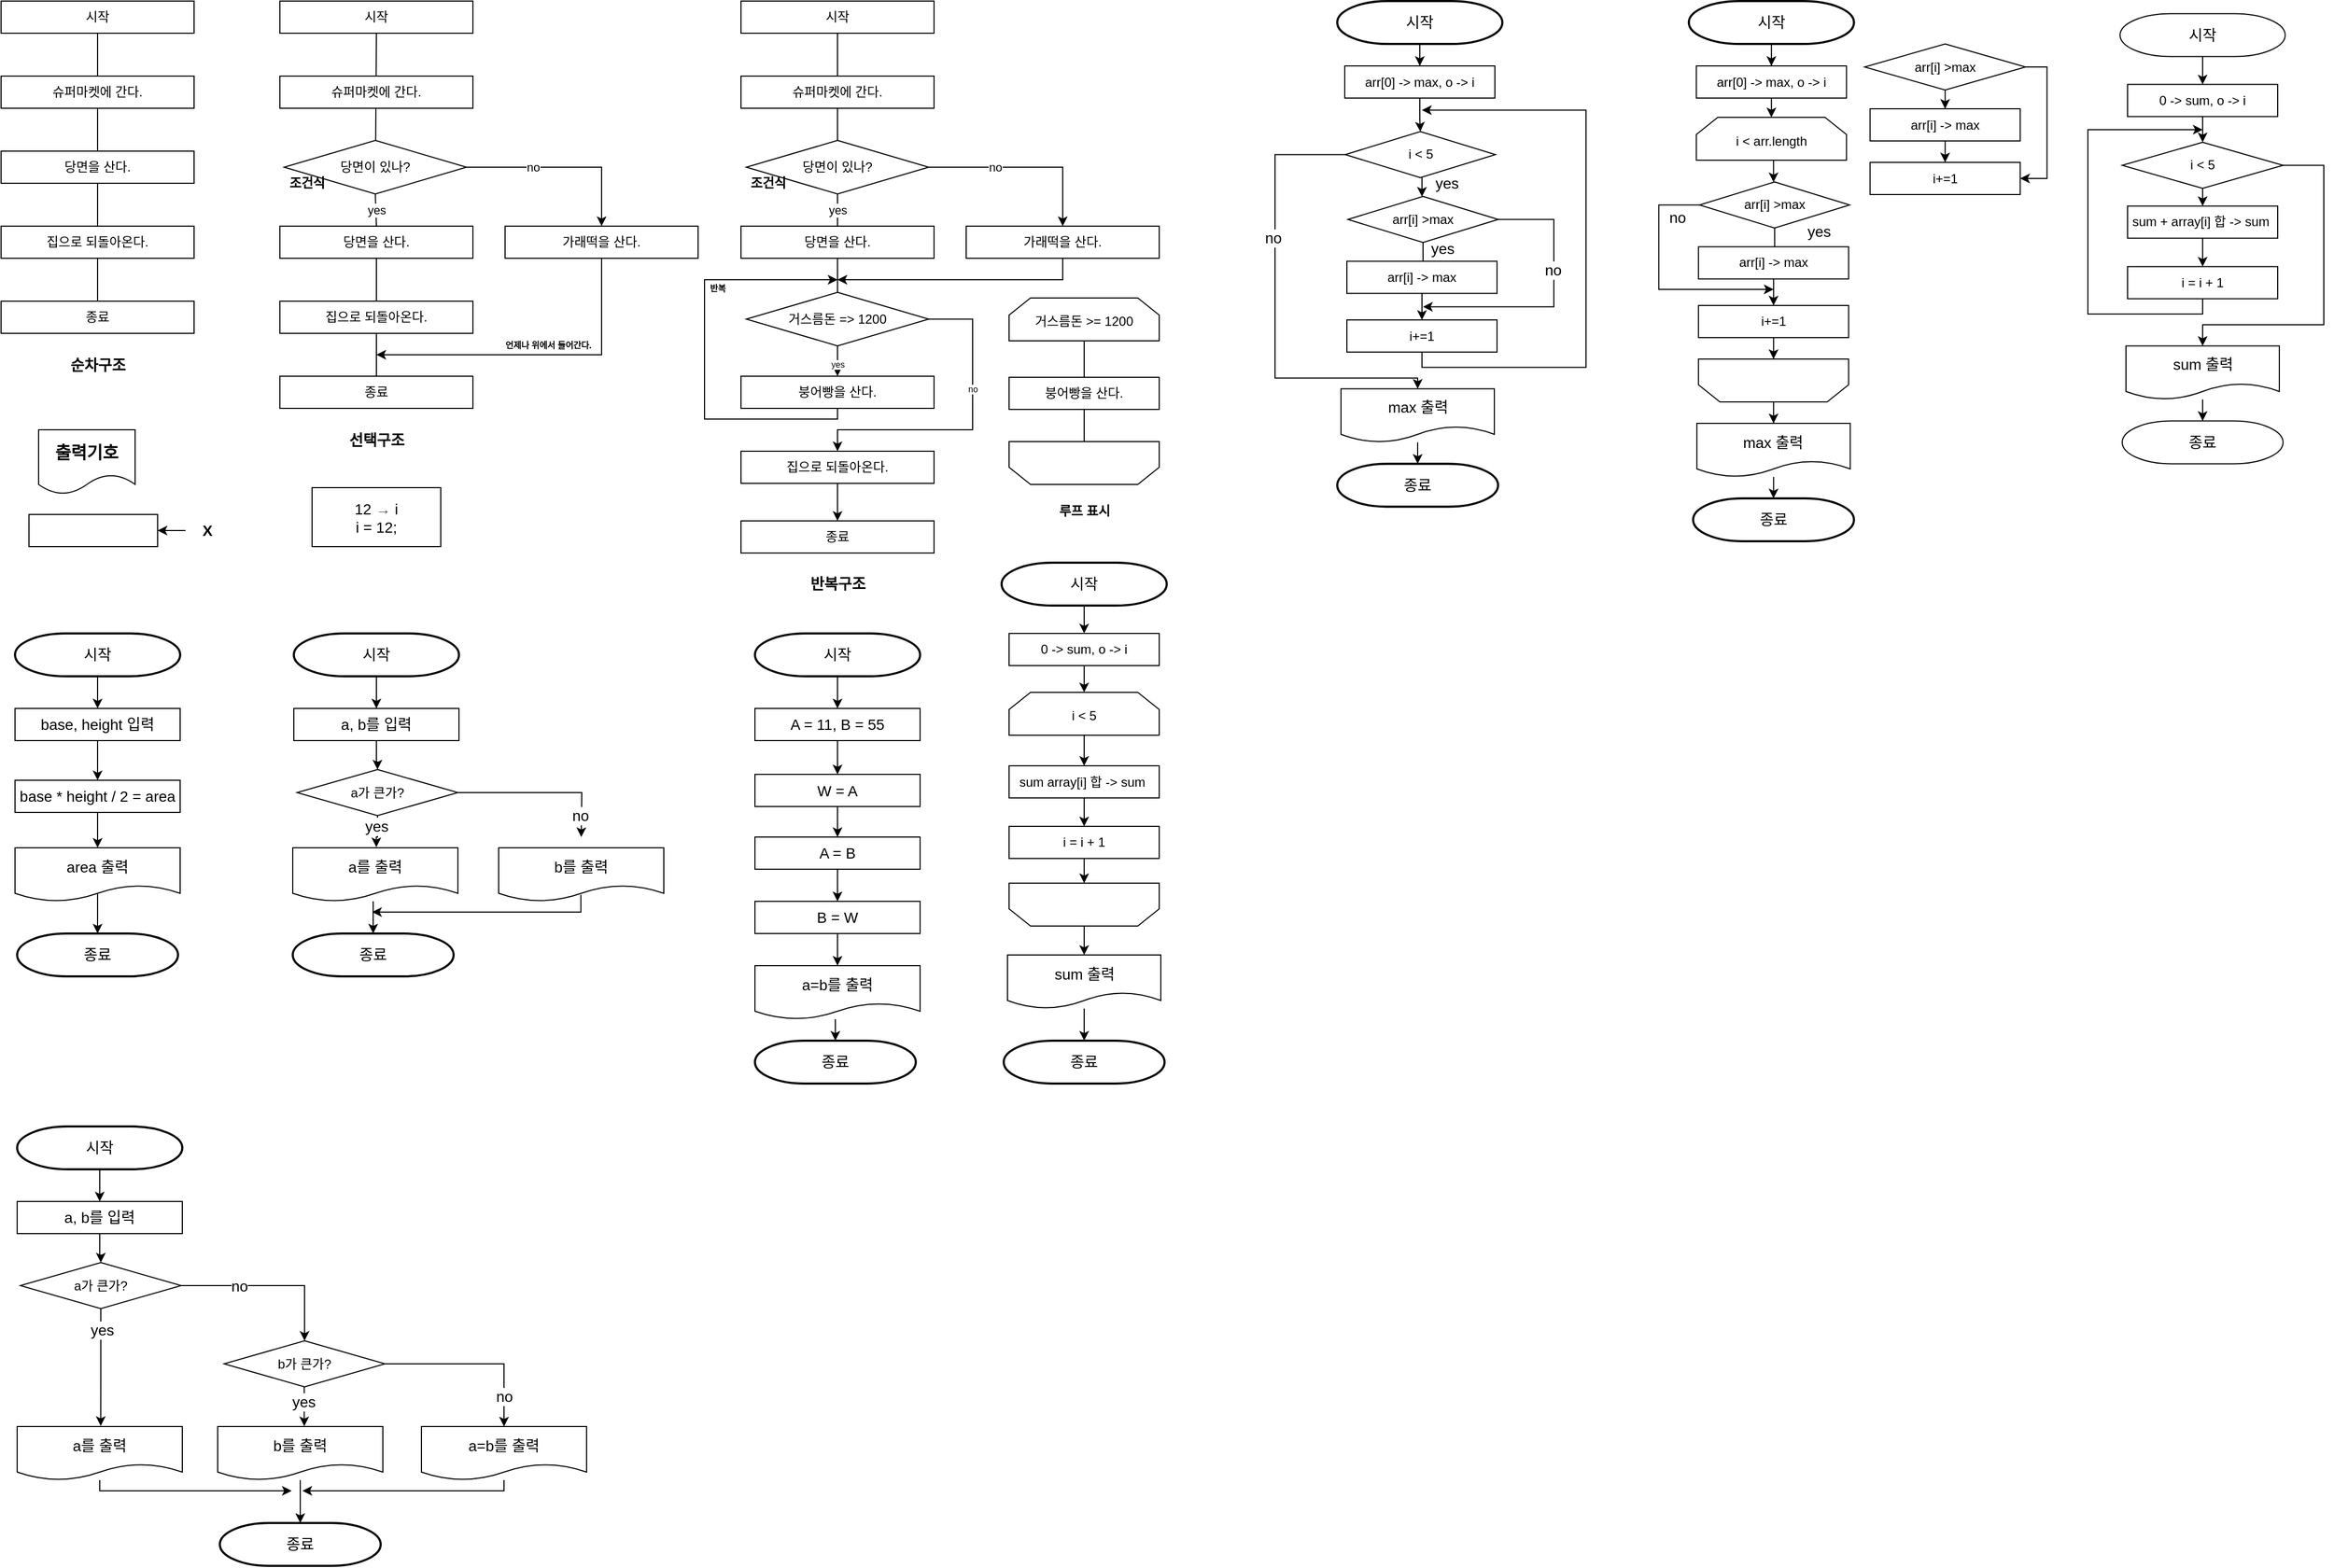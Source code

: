 <mxfile version="15.8.7" type="device"><diagram id="z-wrqgPc_adzdN2lHEFg" name="페이지-1"><mxGraphModel dx="1296" dy="1018" grid="1" gridSize="10" guides="1" tooltips="1" connect="1" arrows="1" fold="1" page="1" pageScale="1" pageWidth="2336" pageHeight="1654" math="0" shadow="0"><root><mxCell id="0"/><mxCell id="1" parent="0"/><mxCell id="ruOoBCgDTP3X9x0v0oFF-101" value="" style="endArrow=none;html=1;rounded=0;fontSize=12;exitX=0.5;exitY=1;exitDx=0;exitDy=0;entryX=0.5;entryY=1;entryDx=0;entryDy=0;" parent="1" source="ruOoBCgDTP3X9x0v0oFF-98" target="ruOoBCgDTP3X9x0v0oFF-100" edge="1"><mxGeometry width="50" height="50" relative="1" as="geometry"><mxPoint x="1004" y="441" as="sourcePoint"/><mxPoint x="1054" y="391" as="targetPoint"/></mxGeometry></mxCell><mxCell id="ruOoBCgDTP3X9x0v0oFF-30" value="" style="endArrow=none;html=1;rounded=0;entryX=0.5;entryY=1;entryDx=0;entryDy=0;exitX=0.5;exitY=0;exitDx=0;exitDy=0;" parent="1" source="ruOoBCgDTP3X9x0v0oFF-25" target="ruOoBCgDTP3X9x0v0oFF-22" edge="1"><mxGeometry width="50" height="50" relative="1" as="geometry"><mxPoint x="374" y="520" as="sourcePoint"/><mxPoint x="424" y="470" as="targetPoint"/></mxGeometry></mxCell><mxCell id="ruOoBCgDTP3X9x0v0oFF-17" value="" style="endArrow=none;html=1;rounded=0;entryX=0.5;entryY=1;entryDx=0;entryDy=0;exitX=0.5;exitY=0;exitDx=0;exitDy=0;" parent="1" source="ruOoBCgDTP3X9x0v0oFF-5" target="ruOoBCgDTP3X9x0v0oFF-4" edge="1"><mxGeometry width="50" height="50" relative="1" as="geometry"><mxPoint x="384" y="520" as="sourcePoint"/><mxPoint x="494" y="160" as="targetPoint"/></mxGeometry></mxCell><mxCell id="ruOoBCgDTP3X9x0v0oFF-1" value="슈퍼마켓에 간다." style="rounded=0;whiteSpace=wrap;html=1;" parent="1" vertex="1"><mxGeometry x="44" y="140" width="180" height="30" as="geometry"/></mxCell><mxCell id="ruOoBCgDTP3X9x0v0oFF-2" value="당면을 산다." style="rounded=0;whiteSpace=wrap;html=1;" parent="1" vertex="1"><mxGeometry x="44" y="210" width="180" height="30" as="geometry"/></mxCell><mxCell id="ruOoBCgDTP3X9x0v0oFF-3" value="집으로 되돌아온다." style="rounded=0;whiteSpace=wrap;html=1;" parent="1" vertex="1"><mxGeometry x="44" y="280" width="180" height="30" as="geometry"/></mxCell><mxCell id="ruOoBCgDTP3X9x0v0oFF-4" value="시작" style="rounded=0;whiteSpace=wrap;html=1;" parent="1" vertex="1"><mxGeometry x="44" y="70" width="180" height="30" as="geometry"/></mxCell><mxCell id="ruOoBCgDTP3X9x0v0oFF-5" value="종료" style="rounded=0;whiteSpace=wrap;html=1;" parent="1" vertex="1"><mxGeometry x="44" y="350" width="180" height="30" as="geometry"/></mxCell><mxCell id="ruOoBCgDTP3X9x0v0oFF-19" value="&lt;font style=&quot;font-size: 14px&quot;&gt;&lt;b&gt;순차구조&lt;/b&gt;&lt;/font&gt;" style="text;html=1;align=center;verticalAlign=middle;resizable=0;points=[];autosize=1;strokeColor=none;fillColor=none;strokeWidth=1;" parent="1" vertex="1"><mxGeometry x="99" y="400" width="70" height="20" as="geometry"/></mxCell><mxCell id="ruOoBCgDTP3X9x0v0oFF-20" value="" style="endArrow=none;html=1;rounded=0;entryX=0.5;entryY=1;entryDx=0;entryDy=0;exitX=0.5;exitY=1;exitDx=0;exitDy=0;" parent="1" source="ruOoBCgDTP3X9x0v0oFF-27" target="ruOoBCgDTP3X9x0v0oFF-24" edge="1"><mxGeometry width="50" height="50" relative="1" as="geometry"><mxPoint x="644" y="520" as="sourcePoint"/><mxPoint x="754" y="160" as="targetPoint"/></mxGeometry></mxCell><mxCell id="ruOoBCgDTP3X9x0v0oFF-21" value="슈퍼마켓에 간다." style="rounded=0;whiteSpace=wrap;html=1;" parent="1" vertex="1"><mxGeometry x="304" y="140" width="180" height="30" as="geometry"/></mxCell><mxCell id="ruOoBCgDTP3X9x0v0oFF-22" value="당면을 산다." style="rounded=0;whiteSpace=wrap;html=1;" parent="1" vertex="1"><mxGeometry x="304" y="280" width="180" height="30" as="geometry"/></mxCell><mxCell id="ruOoBCgDTP3X9x0v0oFF-23" value="집으로 되돌아온다." style="rounded=0;whiteSpace=wrap;html=1;" parent="1" vertex="1"><mxGeometry x="304" y="350" width="180" height="30" as="geometry"/></mxCell><mxCell id="ruOoBCgDTP3X9x0v0oFF-24" value="시작" style="rounded=0;whiteSpace=wrap;html=1;" parent="1" vertex="1"><mxGeometry x="304" y="70" width="180" height="30" as="geometry"/></mxCell><mxCell id="ruOoBCgDTP3X9x0v0oFF-25" value="종료" style="rounded=0;whiteSpace=wrap;html=1;" parent="1" vertex="1"><mxGeometry x="304" y="420" width="180" height="30" as="geometry"/></mxCell><mxCell id="ruOoBCgDTP3X9x0v0oFF-26" value="&lt;b&gt;&lt;font style=&quot;font-size: 14px&quot;&gt;선택구조&lt;/font&gt;&lt;/b&gt;" style="text;html=1;align=center;verticalAlign=middle;resizable=0;points=[];autosize=1;strokeColor=none;fillColor=none;strokeWidth=1;" parent="1" vertex="1"><mxGeometry x="359" y="470" width="70" height="20" as="geometry"/></mxCell><mxCell id="ruOoBCgDTP3X9x0v0oFF-27" value="당면이 있나?" style="rhombus;whiteSpace=wrap;html=1;strokeWidth=1;" parent="1" vertex="1"><mxGeometry x="308" y="200" width="170" height="50" as="geometry"/></mxCell><mxCell id="ruOoBCgDTP3X9x0v0oFF-31" value="yes" style="endArrow=none;html=1;rounded=0;entryX=0.5;entryY=1;entryDx=0;entryDy=0;exitX=0.5;exitY=0;exitDx=0;exitDy=0;" parent="1" source="ruOoBCgDTP3X9x0v0oFF-22" target="ruOoBCgDTP3X9x0v0oFF-27" edge="1"><mxGeometry width="50" height="50" relative="1" as="geometry"><mxPoint x="374" y="520" as="sourcePoint"/><mxPoint x="424" y="470" as="targetPoint"/></mxGeometry></mxCell><mxCell id="ruOoBCgDTP3X9x0v0oFF-38" style="edgeStyle=orthogonalEdgeStyle;rounded=0;orthogonalLoop=1;jettySize=auto;html=1;fontSize=12;" parent="1" source="ruOoBCgDTP3X9x0v0oFF-32" edge="1"><mxGeometry relative="1" as="geometry"><mxPoint x="394" y="400" as="targetPoint"/><Array as="points"><mxPoint x="604" y="400"/></Array></mxGeometry></mxCell><mxCell id="ruOoBCgDTP3X9x0v0oFF-32" value="가래떡을 산다." style="rounded=0;whiteSpace=wrap;html=1;" parent="1" vertex="1"><mxGeometry x="514" y="280" width="180" height="30" as="geometry"/></mxCell><mxCell id="ruOoBCgDTP3X9x0v0oFF-34" value="no" style="endArrow=classic;html=1;rounded=0;exitX=1;exitY=0.5;exitDx=0;exitDy=0;entryX=0.5;entryY=0;entryDx=0;entryDy=0;" parent="1" source="ruOoBCgDTP3X9x0v0oFF-27" target="ruOoBCgDTP3X9x0v0oFF-32" edge="1"><mxGeometry x="-0.317" width="50" height="50" relative="1" as="geometry"><mxPoint x="374" y="520" as="sourcePoint"/><mxPoint x="604" y="225" as="targetPoint"/><Array as="points"><mxPoint x="604" y="225"/></Array><mxPoint as="offset"/></mxGeometry></mxCell><mxCell id="ruOoBCgDTP3X9x0v0oFF-36" value="&lt;font size=&quot;1&quot;&gt;&lt;b style=&quot;font-size: 8px&quot;&gt;언제나 위에서 들어간다.&lt;/b&gt;&lt;/font&gt;" style="text;html=1;align=center;verticalAlign=middle;resizable=0;points=[];autosize=1;strokeColor=none;fillColor=none;strokeWidth=1;" parent="1" vertex="1"><mxGeometry x="504" y="380" width="100" height="20" as="geometry"/></mxCell><mxCell id="ruOoBCgDTP3X9x0v0oFF-37" value="&lt;font size=&quot;1&quot;&gt;&lt;b style=&quot;font-size: 12px&quot;&gt;조건식&lt;/b&gt;&lt;/font&gt;" style="text;html=1;align=center;verticalAlign=middle;resizable=0;points=[];autosize=1;strokeColor=none;fillColor=none;strokeWidth=1;" parent="1" vertex="1"><mxGeometry x="304" y="230" width="50" height="20" as="geometry"/></mxCell><mxCell id="ruOoBCgDTP3X9x0v0oFF-46" value="" style="endArrow=none;html=1;rounded=0;entryX=0.5;entryY=1;entryDx=0;entryDy=0;exitX=0.5;exitY=1;exitDx=0;exitDy=0;" parent="1" source="ruOoBCgDTP3X9x0v0oFF-61" target="ruOoBCgDTP3X9x0v0oFF-49" edge="1"><mxGeometry width="50" height="50" relative="1" as="geometry"><mxPoint x="804" y="520" as="sourcePoint"/><mxPoint x="854" y="470" as="targetPoint"/><Array as="points"><mxPoint x="824" y="340"/></Array></mxGeometry></mxCell><mxCell id="ruOoBCgDTP3X9x0v0oFF-47" value="" style="endArrow=none;html=1;rounded=0;entryX=0.5;entryY=1;entryDx=0;entryDy=0;exitX=0.5;exitY=1;exitDx=0;exitDy=0;" parent="1" source="ruOoBCgDTP3X9x0v0oFF-54" target="ruOoBCgDTP3X9x0v0oFF-51" edge="1"><mxGeometry width="50" height="50" relative="1" as="geometry"><mxPoint x="1074" y="520" as="sourcePoint"/><mxPoint x="1184" y="160" as="targetPoint"/></mxGeometry></mxCell><mxCell id="ruOoBCgDTP3X9x0v0oFF-48" value="슈퍼마켓에 간다." style="rounded=0;whiteSpace=wrap;html=1;" parent="1" vertex="1"><mxGeometry x="734" y="140" width="180" height="30" as="geometry"/></mxCell><mxCell id="ruOoBCgDTP3X9x0v0oFF-49" value="당면을 산다." style="rounded=0;whiteSpace=wrap;html=1;" parent="1" vertex="1"><mxGeometry x="734" y="280" width="180" height="30" as="geometry"/></mxCell><mxCell id="ruOoBCgDTP3X9x0v0oFF-69" style="edgeStyle=orthogonalEdgeStyle;rounded=0;orthogonalLoop=1;jettySize=auto;html=1;fontSize=8;" parent="1" source="ruOoBCgDTP3X9x0v0oFF-50" edge="1"><mxGeometry relative="1" as="geometry"><mxPoint x="824" y="330" as="targetPoint"/><Array as="points"><mxPoint x="824" y="460"/><mxPoint x="700" y="460"/><mxPoint x="700" y="330"/></Array></mxGeometry></mxCell><mxCell id="ruOoBCgDTP3X9x0v0oFF-50" value="붕어빵을 산다." style="rounded=0;whiteSpace=wrap;html=1;" parent="1" vertex="1"><mxGeometry x="734" y="420" width="180" height="30" as="geometry"/></mxCell><mxCell id="ruOoBCgDTP3X9x0v0oFF-51" value="시작" style="rounded=0;whiteSpace=wrap;html=1;" parent="1" vertex="1"><mxGeometry x="734" y="70" width="180" height="30" as="geometry"/></mxCell><mxCell id="ruOoBCgDTP3X9x0v0oFF-67" style="edgeStyle=orthogonalEdgeStyle;rounded=0;orthogonalLoop=1;jettySize=auto;html=1;entryX=0.5;entryY=0;entryDx=0;entryDy=0;fontSize=8;" parent="1" source="ruOoBCgDTP3X9x0v0oFF-52" target="ruOoBCgDTP3X9x0v0oFF-66" edge="1"><mxGeometry relative="1" as="geometry"/></mxCell><mxCell id="ruOoBCgDTP3X9x0v0oFF-52" value="집으로 되돌아온다." style="rounded=0;whiteSpace=wrap;html=1;" parent="1" vertex="1"><mxGeometry x="734" y="490" width="180" height="30" as="geometry"/></mxCell><mxCell id="ruOoBCgDTP3X9x0v0oFF-53" value="&lt;b&gt;&lt;font style=&quot;font-size: 14px&quot;&gt;반복구조&lt;/font&gt;&lt;/b&gt;" style="text;html=1;align=center;verticalAlign=middle;resizable=0;points=[];autosize=1;strokeColor=none;fillColor=none;strokeWidth=1;" parent="1" vertex="1"><mxGeometry x="789" y="604" width="70" height="20" as="geometry"/></mxCell><mxCell id="ruOoBCgDTP3X9x0v0oFF-54" value="당면이 있나?" style="rhombus;whiteSpace=wrap;html=1;strokeWidth=1;" parent="1" vertex="1"><mxGeometry x="739" y="200" width="170" height="50" as="geometry"/></mxCell><mxCell id="ruOoBCgDTP3X9x0v0oFF-55" value="yes" style="endArrow=none;html=1;rounded=0;entryX=0.5;entryY=1;entryDx=0;entryDy=0;exitX=0.5;exitY=0;exitDx=0;exitDy=0;" parent="1" source="ruOoBCgDTP3X9x0v0oFF-49" target="ruOoBCgDTP3X9x0v0oFF-54" edge="1"><mxGeometry width="50" height="50" relative="1" as="geometry"><mxPoint x="804" y="520" as="sourcePoint"/><mxPoint x="854" y="470" as="targetPoint"/></mxGeometry></mxCell><mxCell id="ruOoBCgDTP3X9x0v0oFF-56" style="edgeStyle=orthogonalEdgeStyle;rounded=0;orthogonalLoop=1;jettySize=auto;html=1;fontSize=12;" parent="1" source="ruOoBCgDTP3X9x0v0oFF-57" edge="1"><mxGeometry relative="1" as="geometry"><mxPoint x="824" y="330" as="targetPoint"/><Array as="points"><mxPoint x="1034" y="330"/><mxPoint x="824" y="330"/></Array></mxGeometry></mxCell><mxCell id="ruOoBCgDTP3X9x0v0oFF-57" value="가래떡을 산다." style="rounded=0;whiteSpace=wrap;html=1;" parent="1" vertex="1"><mxGeometry x="944" y="280" width="180" height="30" as="geometry"/></mxCell><mxCell id="ruOoBCgDTP3X9x0v0oFF-58" value="no" style="endArrow=classic;html=1;rounded=0;exitX=1;exitY=0.5;exitDx=0;exitDy=0;entryX=0.5;entryY=0;entryDx=0;entryDy=0;" parent="1" source="ruOoBCgDTP3X9x0v0oFF-54" target="ruOoBCgDTP3X9x0v0oFF-57" edge="1"><mxGeometry x="-0.317" width="50" height="50" relative="1" as="geometry"><mxPoint x="804" y="520" as="sourcePoint"/><mxPoint x="1034" y="225" as="targetPoint"/><Array as="points"><mxPoint x="1034" y="225"/></Array><mxPoint as="offset"/></mxGeometry></mxCell><mxCell id="ruOoBCgDTP3X9x0v0oFF-60" value="&lt;font size=&quot;1&quot;&gt;&lt;b style=&quot;font-size: 12px&quot;&gt;조건식&lt;/b&gt;&lt;/font&gt;" style="text;html=1;align=center;verticalAlign=middle;resizable=0;points=[];autosize=1;strokeColor=none;fillColor=none;strokeWidth=1;" parent="1" vertex="1"><mxGeometry x="734" y="230" width="50" height="20" as="geometry"/></mxCell><mxCell id="ruOoBCgDTP3X9x0v0oFF-63" value="yes" style="edgeStyle=orthogonalEdgeStyle;rounded=0;orthogonalLoop=1;jettySize=auto;html=1;fontSize=8;" parent="1" source="ruOoBCgDTP3X9x0v0oFF-61" edge="1"><mxGeometry x="0.216" relative="1" as="geometry"><mxPoint x="824" y="420" as="targetPoint"/><mxPoint as="offset"/></mxGeometry></mxCell><mxCell id="ruOoBCgDTP3X9x0v0oFF-65" value="no" style="edgeStyle=orthogonalEdgeStyle;rounded=0;orthogonalLoop=1;jettySize=auto;html=1;fontSize=8;entryX=0.5;entryY=0;entryDx=0;entryDy=0;" parent="1" source="ruOoBCgDTP3X9x0v0oFF-61" target="ruOoBCgDTP3X9x0v0oFF-52" edge="1"><mxGeometry x="-0.27" relative="1" as="geometry"><mxPoint x="830" y="495" as="targetPoint"/><Array as="points"><mxPoint x="950" y="366"/><mxPoint x="950" y="470"/><mxPoint x="824" y="470"/></Array><mxPoint as="offset"/></mxGeometry></mxCell><mxCell id="ruOoBCgDTP3X9x0v0oFF-61" value="거스름돈 =&amp;gt; 1200" style="rhombus;whiteSpace=wrap;html=1;strokeWidth=1;" parent="1" vertex="1"><mxGeometry x="739" y="341.75" width="170" height="50" as="geometry"/></mxCell><mxCell id="ruOoBCgDTP3X9x0v0oFF-66" value="종료" style="rounded=0;whiteSpace=wrap;html=1;" parent="1" vertex="1"><mxGeometry x="734" y="555" width="180" height="30" as="geometry"/></mxCell><mxCell id="ruOoBCgDTP3X9x0v0oFF-70" value="&lt;font size=&quot;1&quot;&gt;&lt;b style=&quot;font-size: 8px&quot;&gt;반복&lt;/b&gt;&lt;/font&gt;" style="text;html=1;align=center;verticalAlign=middle;resizable=0;points=[];autosize=1;strokeColor=none;fillColor=none;strokeWidth=1;" parent="1" vertex="1"><mxGeometry x="697" y="327" width="30" height="20" as="geometry"/></mxCell><mxCell id="ruOoBCgDTP3X9x0v0oFF-74" value="&lt;font style=&quot;font-size: 16px&quot;&gt;&lt;b&gt;출력기호&lt;/b&gt;&lt;/font&gt;" style="shape=document;whiteSpace=wrap;html=1;boundedLbl=1;fontSize=8;strokeWidth=1;" parent="1" vertex="1"><mxGeometry x="79" y="470" width="90" height="60" as="geometry"/></mxCell><mxCell id="ruOoBCgDTP3X9x0v0oFF-98" value="" style="shape=loopLimit;whiteSpace=wrap;html=1;fontSize=16;strokeWidth=1;rotation=-180;" parent="1" vertex="1"><mxGeometry x="984" y="481" width="140" height="40" as="geometry"/></mxCell><mxCell id="ruOoBCgDTP3X9x0v0oFF-99" value="붕어빵을 산다." style="rounded=0;whiteSpace=wrap;html=1;" parent="1" vertex="1"><mxGeometry x="984" y="421" width="140" height="30" as="geometry"/></mxCell><mxCell id="ruOoBCgDTP3X9x0v0oFF-100" value="&lt;font style=&quot;font-size: 12px&quot;&gt;거스름돈 &amp;gt;= 1200&lt;/font&gt;" style="shape=loopLimit;whiteSpace=wrap;html=1;fontSize=16;strokeWidth=1;rotation=0;" parent="1" vertex="1"><mxGeometry x="984" y="347" width="140" height="40" as="geometry"/></mxCell><mxCell id="ruOoBCgDTP3X9x0v0oFF-103" value="&lt;b&gt;&lt;font style=&quot;font-size: 12px&quot;&gt;루프 표시&lt;/font&gt;&lt;/b&gt;" style="text;html=1;align=center;verticalAlign=middle;resizable=0;points=[];autosize=1;strokeColor=none;fillColor=none;strokeWidth=1;" parent="1" vertex="1"><mxGeometry x="1019" y="536" width="70" height="20" as="geometry"/></mxCell><mxCell id="ruOoBCgDTP3X9x0v0oFF-104" value="" style="rounded=0;whiteSpace=wrap;html=1;fontSize=12;strokeWidth=1;" parent="1" vertex="1"><mxGeometry x="70" y="549" width="120" height="30" as="geometry"/></mxCell><mxCell id="ruOoBCgDTP3X9x0v0oFF-105" value="" style="endArrow=classic;html=1;rounded=0;fontSize=12;entryX=1;entryY=0.5;entryDx=0;entryDy=0;" parent="1" target="ruOoBCgDTP3X9x0v0oFF-104" edge="1"><mxGeometry width="50" height="50" relative="1" as="geometry"><mxPoint x="216" y="564" as="sourcePoint"/><mxPoint x="371" y="554" as="targetPoint"/></mxGeometry></mxCell><mxCell id="ruOoBCgDTP3X9x0v0oFF-106" value="&lt;b&gt;&lt;font style=&quot;font-size: 14px&quot;&gt;X&lt;/font&gt;&lt;/b&gt;" style="text;html=1;align=center;verticalAlign=middle;resizable=0;points=[];autosize=1;strokeColor=none;fillColor=none;fontSize=12;" parent="1" vertex="1"><mxGeometry x="226" y="554" width="20" height="20" as="geometry"/></mxCell><mxCell id="ruOoBCgDTP3X9x0v0oFF-138" value="12&amp;nbsp;&lt;span style=&quot;color: rgb(77 , 81 , 86) ; font-family: &amp;#34;apple sd gothic neo&amp;#34; , &amp;#34;arial&amp;#34; , sans-serif ; text-align: left ; background-color: rgb(255 , 255 , 255)&quot;&gt;→&lt;/span&gt;&amp;nbsp;i&lt;br&gt;i = 12;" style="rounded=0;whiteSpace=wrap;html=1;fontSize=14;strokeWidth=1;" parent="1" vertex="1"><mxGeometry x="334" y="524" width="120" height="55" as="geometry"/></mxCell><mxCell id="ruOoBCgDTP3X9x0v0oFF-148" style="edgeStyle=orthogonalEdgeStyle;rounded=0;orthogonalLoop=1;jettySize=auto;html=1;entryX=0.5;entryY=0;entryDx=0;entryDy=0;fontSize=14;" parent="1" source="ruOoBCgDTP3X9x0v0oFF-140" target="ruOoBCgDTP3X9x0v0oFF-143" edge="1"><mxGeometry relative="1" as="geometry"/></mxCell><mxCell id="ruOoBCgDTP3X9x0v0oFF-140" value="시작" style="strokeWidth=2;html=1;shape=mxgraph.flowchart.terminator;whiteSpace=wrap;fontSize=14;" parent="1" vertex="1"><mxGeometry x="57" y="660" width="154" height="40" as="geometry"/></mxCell><mxCell id="ruOoBCgDTP3X9x0v0oFF-141" value="종료" style="strokeWidth=2;html=1;shape=mxgraph.flowchart.terminator;whiteSpace=wrap;fontSize=14;" parent="1" vertex="1"><mxGeometry x="59" y="940" width="150" height="40" as="geometry"/></mxCell><mxCell id="ruOoBCgDTP3X9x0v0oFF-151" style="edgeStyle=orthogonalEdgeStyle;rounded=0;orthogonalLoop=1;jettySize=auto;html=1;entryX=0.5;entryY=0;entryDx=0;entryDy=0;fontSize=14;" parent="1" source="ruOoBCgDTP3X9x0v0oFF-143" target="ruOoBCgDTP3X9x0v0oFF-144" edge="1"><mxGeometry relative="1" as="geometry"/></mxCell><mxCell id="ruOoBCgDTP3X9x0v0oFF-143" value="base, height 입력" style="rounded=0;whiteSpace=wrap;html=1;fontSize=14;strokeWidth=1;" parent="1" vertex="1"><mxGeometry x="57" y="730" width="154" height="30" as="geometry"/></mxCell><mxCell id="ruOoBCgDTP3X9x0v0oFF-152" style="edgeStyle=orthogonalEdgeStyle;rounded=0;orthogonalLoop=1;jettySize=auto;html=1;entryX=0.5;entryY=0;entryDx=0;entryDy=0;fontSize=14;" parent="1" source="ruOoBCgDTP3X9x0v0oFF-144" target="ruOoBCgDTP3X9x0v0oFF-147" edge="1"><mxGeometry relative="1" as="geometry"/></mxCell><mxCell id="ruOoBCgDTP3X9x0v0oFF-144" value="base * height / 2 = area" style="rounded=0;whiteSpace=wrap;html=1;fontSize=14;strokeWidth=1;" parent="1" vertex="1"><mxGeometry x="57" y="797" width="154" height="30" as="geometry"/></mxCell><mxCell id="ruOoBCgDTP3X9x0v0oFF-154" style="edgeStyle=orthogonalEdgeStyle;rounded=0;orthogonalLoop=1;jettySize=auto;html=1;entryX=0.5;entryY=0;entryDx=0;entryDy=0;entryPerimeter=0;fontSize=14;exitX=0.515;exitY=0.813;exitDx=0;exitDy=0;exitPerimeter=0;" parent="1" source="ruOoBCgDTP3X9x0v0oFF-147" target="ruOoBCgDTP3X9x0v0oFF-141" edge="1"><mxGeometry relative="1" as="geometry"/></mxCell><mxCell id="ruOoBCgDTP3X9x0v0oFF-147" value="area 출력" style="shape=document;whiteSpace=wrap;html=1;boundedLbl=1;fontSize=14;strokeWidth=1;" parent="1" vertex="1"><mxGeometry x="57" y="860" width="154" height="50" as="geometry"/></mxCell><mxCell id="ruOoBCgDTP3X9x0v0oFF-159" style="edgeStyle=orthogonalEdgeStyle;rounded=0;orthogonalLoop=1;jettySize=auto;html=1;entryX=0.5;entryY=0;entryDx=0;entryDy=0;fontSize=14;" parent="1" source="ruOoBCgDTP3X9x0v0oFF-157" target="ruOoBCgDTP3X9x0v0oFF-158" edge="1"><mxGeometry relative="1" as="geometry"/></mxCell><mxCell id="ruOoBCgDTP3X9x0v0oFF-157" value="시작" style="strokeWidth=2;html=1;shape=mxgraph.flowchart.terminator;whiteSpace=wrap;fontSize=14;" parent="1" vertex="1"><mxGeometry x="317" y="660" width="154" height="40" as="geometry"/></mxCell><mxCell id="ruOoBCgDTP3X9x0v0oFF-161" style="edgeStyle=orthogonalEdgeStyle;rounded=0;orthogonalLoop=1;jettySize=auto;html=1;entryX=0.5;entryY=0;entryDx=0;entryDy=0;fontSize=14;" parent="1" source="ruOoBCgDTP3X9x0v0oFF-158" target="ruOoBCgDTP3X9x0v0oFF-160" edge="1"><mxGeometry relative="1" as="geometry"/></mxCell><mxCell id="ruOoBCgDTP3X9x0v0oFF-158" value="a, b를 입력" style="rounded=0;whiteSpace=wrap;html=1;fontSize=14;strokeWidth=1;" parent="1" vertex="1"><mxGeometry x="317" y="730" width="154" height="30" as="geometry"/></mxCell><mxCell id="ruOoBCgDTP3X9x0v0oFF-165" value="yes" style="edgeStyle=orthogonalEdgeStyle;rounded=0;orthogonalLoop=1;jettySize=auto;html=1;entryX=0.506;entryY=-0.011;entryDx=0;entryDy=0;fontSize=14;entryPerimeter=0;" parent="1" source="ruOoBCgDTP3X9x0v0oFF-160" target="ruOoBCgDTP3X9x0v0oFF-163" edge="1"><mxGeometry x="-0.346" y="-1" relative="1" as="geometry"><mxPoint as="offset"/></mxGeometry></mxCell><mxCell id="ruOoBCgDTP3X9x0v0oFF-173" style="edgeStyle=orthogonalEdgeStyle;rounded=0;orthogonalLoop=1;jettySize=auto;html=1;fontSize=14;entryX=0.5;entryY=0;entryDx=0;entryDy=0;" parent="1" source="ruOoBCgDTP3X9x0v0oFF-160" edge="1"><mxGeometry relative="1" as="geometry"><mxPoint x="585" y="850" as="targetPoint"/></mxGeometry></mxCell><mxCell id="ruOoBCgDTP3X9x0v0oFF-195" value="no" style="edgeLabel;html=1;align=center;verticalAlign=middle;resizable=0;points=[];fontSize=14;" parent="ruOoBCgDTP3X9x0v0oFF-173" vertex="1" connectable="0"><mxGeometry x="0.105" relative="1" as="geometry"><mxPoint x="27" y="21" as="offset"/></mxGeometry></mxCell><mxCell id="ruOoBCgDTP3X9x0v0oFF-160" value="a가 큰가?" style="rhombus;whiteSpace=wrap;html=1;strokeWidth=1;" parent="1" vertex="1"><mxGeometry x="320" y="787" width="150" height="43" as="geometry"/></mxCell><mxCell id="ruOoBCgDTP3X9x0v0oFF-196" style="edgeStyle=orthogonalEdgeStyle;rounded=0;orthogonalLoop=1;jettySize=auto;html=1;entryX=0.5;entryY=0;entryDx=0;entryDy=0;entryPerimeter=0;fontSize=14;" parent="1" source="ruOoBCgDTP3X9x0v0oFF-163" target="ruOoBCgDTP3X9x0v0oFF-168" edge="1"><mxGeometry relative="1" as="geometry"><Array as="points"><mxPoint x="391" y="920"/><mxPoint x="391" y="920"/></Array></mxGeometry></mxCell><mxCell id="ruOoBCgDTP3X9x0v0oFF-163" value="a를 출력" style="shape=document;whiteSpace=wrap;html=1;boundedLbl=1;fontSize=14;strokeWidth=1;" parent="1" vertex="1"><mxGeometry x="316" y="860" width="154" height="50" as="geometry"/></mxCell><mxCell id="ruOoBCgDTP3X9x0v0oFF-170" style="edgeStyle=orthogonalEdgeStyle;rounded=0;orthogonalLoop=1;jettySize=auto;html=1;fontSize=14;exitX=0.498;exitY=0.878;exitDx=0;exitDy=0;exitPerimeter=0;" parent="1" source="ruOoBCgDTP3X9x0v0oFF-164" edge="1"><mxGeometry relative="1" as="geometry"><mxPoint x="390" y="920" as="targetPoint"/><Array as="points"><mxPoint x="585" y="920"/><mxPoint x="403" y="920"/></Array></mxGeometry></mxCell><mxCell id="ruOoBCgDTP3X9x0v0oFF-164" value="b를 출력" style="shape=document;whiteSpace=wrap;html=1;boundedLbl=1;fontSize=14;strokeWidth=1;" parent="1" vertex="1"><mxGeometry x="508" y="860" width="154" height="50" as="geometry"/></mxCell><mxCell id="ruOoBCgDTP3X9x0v0oFF-168" value="종료" style="strokeWidth=2;html=1;shape=mxgraph.flowchart.terminator;whiteSpace=wrap;fontSize=14;" parent="1" vertex="1"><mxGeometry x="316" y="940" width="150" height="40" as="geometry"/></mxCell><mxCell id="ruOoBCgDTP3X9x0v0oFF-178" style="edgeStyle=orthogonalEdgeStyle;rounded=0;orthogonalLoop=1;jettySize=auto;html=1;entryX=0.5;entryY=0;entryDx=0;entryDy=0;fontSize=14;" parent="1" source="ruOoBCgDTP3X9x0v0oFF-179" target="ruOoBCgDTP3X9x0v0oFF-181" edge="1"><mxGeometry relative="1" as="geometry"/></mxCell><mxCell id="ruOoBCgDTP3X9x0v0oFF-179" value="시작" style="strokeWidth=2;html=1;shape=mxgraph.flowchart.terminator;whiteSpace=wrap;fontSize=14;" parent="1" vertex="1"><mxGeometry x="59" y="1120" width="154" height="40" as="geometry"/></mxCell><mxCell id="ruOoBCgDTP3X9x0v0oFF-180" style="edgeStyle=orthogonalEdgeStyle;rounded=0;orthogonalLoop=1;jettySize=auto;html=1;entryX=0.5;entryY=0;entryDx=0;entryDy=0;fontSize=14;" parent="1" source="ruOoBCgDTP3X9x0v0oFF-181" target="ruOoBCgDTP3X9x0v0oFF-184" edge="1"><mxGeometry relative="1" as="geometry"/></mxCell><mxCell id="ruOoBCgDTP3X9x0v0oFF-181" value="a, b를 입력" style="rounded=0;whiteSpace=wrap;html=1;fontSize=14;strokeWidth=1;" parent="1" vertex="1"><mxGeometry x="59" y="1190" width="154" height="30" as="geometry"/></mxCell><mxCell id="ruOoBCgDTP3X9x0v0oFF-182" value="yes" style="edgeStyle=orthogonalEdgeStyle;rounded=0;orthogonalLoop=1;jettySize=auto;html=1;entryX=0.506;entryY=-0.011;entryDx=0;entryDy=0;fontSize=14;entryPerimeter=0;" parent="1" source="ruOoBCgDTP3X9x0v0oFF-184" target="ruOoBCgDTP3X9x0v0oFF-186" edge="1"><mxGeometry x="-0.637" y="1" relative="1" as="geometry"><mxPoint as="offset"/></mxGeometry></mxCell><mxCell id="ruOoBCgDTP3X9x0v0oFF-183" style="edgeStyle=orthogonalEdgeStyle;rounded=0;orthogonalLoop=1;jettySize=auto;html=1;fontSize=14;entryX=0.5;entryY=0;entryDx=0;entryDy=0;" parent="1" source="ruOoBCgDTP3X9x0v0oFF-184" target="ruOoBCgDTP3X9x0v0oFF-193" edge="1"><mxGeometry relative="1" as="geometry"><mxPoint x="252" y="1268.5" as="targetPoint"/></mxGeometry></mxCell><mxCell id="ruOoBCgDTP3X9x0v0oFF-201" value="no" style="edgeLabel;html=1;align=center;verticalAlign=middle;resizable=0;points=[];fontSize=14;" parent="ruOoBCgDTP3X9x0v0oFF-183" vertex="1" connectable="0"><mxGeometry x="-0.115" relative="1" as="geometry"><mxPoint x="-20" as="offset"/></mxGeometry></mxCell><mxCell id="ruOoBCgDTP3X9x0v0oFF-184" value="a가 큰가?" style="rhombus;whiteSpace=wrap;html=1;strokeWidth=1;" parent="1" vertex="1"><mxGeometry x="62" y="1247" width="150" height="43" as="geometry"/></mxCell><mxCell id="ruOoBCgDTP3X9x0v0oFF-202" style="edgeStyle=orthogonalEdgeStyle;rounded=0;orthogonalLoop=1;jettySize=auto;html=1;fontSize=14;" parent="1" source="ruOoBCgDTP3X9x0v0oFF-186" edge="1"><mxGeometry relative="1" as="geometry"><mxPoint x="315" y="1460" as="targetPoint"/><Array as="points"><mxPoint x="136" y="1460"/></Array></mxGeometry></mxCell><mxCell id="ruOoBCgDTP3X9x0v0oFF-186" value="a를 출력" style="shape=document;whiteSpace=wrap;html=1;boundedLbl=1;fontSize=14;strokeWidth=1;" parent="1" vertex="1"><mxGeometry x="59" y="1400" width="154" height="50" as="geometry"/></mxCell><mxCell id="ruOoBCgDTP3X9x0v0oFF-199" style="edgeStyle=orthogonalEdgeStyle;rounded=0;orthogonalLoop=1;jettySize=auto;html=1;entryX=0.5;entryY=0;entryDx=0;entryDy=0;entryPerimeter=0;fontSize=14;" parent="1" source="ruOoBCgDTP3X9x0v0oFF-188" target="ruOoBCgDTP3X9x0v0oFF-189" edge="1"><mxGeometry relative="1" as="geometry"/></mxCell><mxCell id="ruOoBCgDTP3X9x0v0oFF-188" value="b를 출력" style="shape=document;whiteSpace=wrap;html=1;boundedLbl=1;fontSize=14;strokeWidth=1;" parent="1" vertex="1"><mxGeometry x="246" y="1400" width="154" height="50" as="geometry"/></mxCell><mxCell id="ruOoBCgDTP3X9x0v0oFF-189" value="종료" style="strokeWidth=2;html=1;shape=mxgraph.flowchart.terminator;whiteSpace=wrap;fontSize=14;" parent="1" vertex="1"><mxGeometry x="248" y="1490" width="150" height="40" as="geometry"/></mxCell><mxCell id="ruOoBCgDTP3X9x0v0oFF-190" style="edgeStyle=orthogonalEdgeStyle;rounded=0;orthogonalLoop=1;jettySize=auto;html=1;fontSize=14;entryX=0.524;entryY=-0.006;entryDx=0;entryDy=0;entryPerimeter=0;" parent="1" source="ruOoBCgDTP3X9x0v0oFF-193" target="ruOoBCgDTP3X9x0v0oFF-188" edge="1"><mxGeometry relative="1" as="geometry"><mxPoint x="328" y="1400" as="targetPoint"/><Array as="points"><mxPoint x="327" y="1400"/></Array></mxGeometry></mxCell><mxCell id="ruOoBCgDTP3X9x0v0oFF-191" value="yes" style="edgeLabel;html=1;align=center;verticalAlign=middle;resizable=0;points=[];fontSize=14;" parent="ruOoBCgDTP3X9x0v0oFF-190" vertex="1" connectable="0"><mxGeometry x="-0.229" y="-1" relative="1" as="geometry"><mxPoint as="offset"/></mxGeometry></mxCell><mxCell id="ruOoBCgDTP3X9x0v0oFF-192" value="no" style="edgeStyle=orthogonalEdgeStyle;rounded=0;orthogonalLoop=1;jettySize=auto;html=1;entryX=0.5;entryY=0;entryDx=0;entryDy=0;fontSize=14;" parent="1" source="ruOoBCgDTP3X9x0v0oFF-193" target="ruOoBCgDTP3X9x0v0oFF-194" edge="1"><mxGeometry x="0.666" relative="1" as="geometry"><mxPoint as="offset"/></mxGeometry></mxCell><mxCell id="ruOoBCgDTP3X9x0v0oFF-193" value="b가 큰가?" style="rhombus;whiteSpace=wrap;html=1;strokeWidth=1;" parent="1" vertex="1"><mxGeometry x="252" y="1320" width="150" height="43" as="geometry"/></mxCell><mxCell id="ruOoBCgDTP3X9x0v0oFF-198" style="edgeStyle=orthogonalEdgeStyle;rounded=0;orthogonalLoop=1;jettySize=auto;html=1;fontSize=14;" parent="1" source="ruOoBCgDTP3X9x0v0oFF-194" edge="1"><mxGeometry relative="1" as="geometry"><mxPoint x="325" y="1460" as="targetPoint"/><Array as="points"><mxPoint x="513" y="1460"/></Array></mxGeometry></mxCell><mxCell id="ruOoBCgDTP3X9x0v0oFF-194" value="a=b를 출력" style="shape=document;whiteSpace=wrap;html=1;boundedLbl=1;fontSize=14;strokeWidth=1;" parent="1" vertex="1"><mxGeometry x="436" y="1400" width="154" height="50" as="geometry"/></mxCell><mxCell id="ruOoBCgDTP3X9x0v0oFF-206" style="edgeStyle=orthogonalEdgeStyle;rounded=0;orthogonalLoop=1;jettySize=auto;html=1;entryX=0.5;entryY=0;entryDx=0;entryDy=0;fontSize=14;" parent="1" source="ruOoBCgDTP3X9x0v0oFF-203" target="ruOoBCgDTP3X9x0v0oFF-205" edge="1"><mxGeometry relative="1" as="geometry"/></mxCell><mxCell id="ruOoBCgDTP3X9x0v0oFF-203" value="시작" style="strokeWidth=2;html=1;shape=mxgraph.flowchart.terminator;whiteSpace=wrap;fontSize=14;" parent="1" vertex="1"><mxGeometry x="747" y="660" width="154" height="40" as="geometry"/></mxCell><mxCell id="ruOoBCgDTP3X9x0v0oFF-204" value="종료" style="strokeWidth=2;html=1;shape=mxgraph.flowchart.terminator;whiteSpace=wrap;fontSize=14;" parent="1" vertex="1"><mxGeometry x="747" y="1040" width="150" height="40" as="geometry"/></mxCell><mxCell id="ruOoBCgDTP3X9x0v0oFF-208" style="edgeStyle=orthogonalEdgeStyle;rounded=0;orthogonalLoop=1;jettySize=auto;html=1;entryX=0.5;entryY=0;entryDx=0;entryDy=0;fontSize=14;" parent="1" source="ruOoBCgDTP3X9x0v0oFF-205" target="ruOoBCgDTP3X9x0v0oFF-207" edge="1"><mxGeometry relative="1" as="geometry"/></mxCell><mxCell id="ruOoBCgDTP3X9x0v0oFF-205" value="A = 11, B = 55" style="rounded=0;whiteSpace=wrap;html=1;fontSize=14;strokeWidth=1;" parent="1" vertex="1"><mxGeometry x="747" y="730" width="154" height="30" as="geometry"/></mxCell><mxCell id="ruOoBCgDTP3X9x0v0oFF-210" style="edgeStyle=orthogonalEdgeStyle;rounded=0;orthogonalLoop=1;jettySize=auto;html=1;entryX=0.5;entryY=0;entryDx=0;entryDy=0;fontSize=14;" parent="1" source="ruOoBCgDTP3X9x0v0oFF-207" target="ruOoBCgDTP3X9x0v0oFF-209" edge="1"><mxGeometry relative="1" as="geometry"/></mxCell><mxCell id="ruOoBCgDTP3X9x0v0oFF-207" value="W = A" style="rounded=0;whiteSpace=wrap;html=1;fontSize=14;strokeWidth=1;" parent="1" vertex="1"><mxGeometry x="747" y="791.5" width="154" height="30" as="geometry"/></mxCell><mxCell id="ruOoBCgDTP3X9x0v0oFF-212" style="edgeStyle=orthogonalEdgeStyle;rounded=0;orthogonalLoop=1;jettySize=auto;html=1;entryX=0.5;entryY=0;entryDx=0;entryDy=0;fontSize=14;" parent="1" source="ruOoBCgDTP3X9x0v0oFF-209" target="ruOoBCgDTP3X9x0v0oFF-211" edge="1"><mxGeometry relative="1" as="geometry"/></mxCell><mxCell id="ruOoBCgDTP3X9x0v0oFF-209" value="A = B" style="rounded=0;whiteSpace=wrap;html=1;fontSize=14;strokeWidth=1;" parent="1" vertex="1"><mxGeometry x="747" y="850" width="154" height="30" as="geometry"/></mxCell><mxCell id="ruOoBCgDTP3X9x0v0oFF-216" style="edgeStyle=orthogonalEdgeStyle;rounded=0;orthogonalLoop=1;jettySize=auto;html=1;entryX=0.5;entryY=0;entryDx=0;entryDy=0;fontSize=14;" parent="1" source="ruOoBCgDTP3X9x0v0oFF-211" target="ruOoBCgDTP3X9x0v0oFF-215" edge="1"><mxGeometry relative="1" as="geometry"/></mxCell><mxCell id="ruOoBCgDTP3X9x0v0oFF-211" value="B = W" style="rounded=0;whiteSpace=wrap;html=1;fontSize=14;strokeWidth=1;" parent="1" vertex="1"><mxGeometry x="747" y="910" width="154" height="30" as="geometry"/></mxCell><mxCell id="xxquiRI_jHtwNxBBN-GZ-3" style="edgeStyle=orthogonalEdgeStyle;rounded=0;orthogonalLoop=1;jettySize=auto;html=1;" edge="1" parent="1" source="ruOoBCgDTP3X9x0v0oFF-215"><mxGeometry relative="1" as="geometry"><mxPoint x="822" y="1040" as="targetPoint"/><Array as="points"><mxPoint x="822" y="1030"/><mxPoint x="822" y="1030"/></Array></mxGeometry></mxCell><mxCell id="ruOoBCgDTP3X9x0v0oFF-215" value="a=b를 출력" style="shape=document;whiteSpace=wrap;html=1;boundedLbl=1;fontSize=14;strokeWidth=1;" parent="1" vertex="1"><mxGeometry x="747" y="970" width="154" height="50" as="geometry"/></mxCell><mxCell id="ruOoBCgDTP3X9x0v0oFF-242" style="edgeStyle=orthogonalEdgeStyle;rounded=0;orthogonalLoop=1;jettySize=auto;html=1;entryX=0.5;entryY=0;entryDx=0;entryDy=0;fontSize=14;" parent="1" source="ruOoBCgDTP3X9x0v0oFF-217" target="ruOoBCgDTP3X9x0v0oFF-240" edge="1"><mxGeometry relative="1" as="geometry"/></mxCell><mxCell id="ruOoBCgDTP3X9x0v0oFF-217" value="시작" style="strokeWidth=2;html=1;shape=mxgraph.flowchart.terminator;whiteSpace=wrap;fontSize=14;" parent="1" vertex="1"><mxGeometry x="977" y="594" width="154" height="40" as="geometry"/></mxCell><mxCell id="ruOoBCgDTP3X9x0v0oFF-221" style="edgeStyle=orthogonalEdgeStyle;rounded=0;orthogonalLoop=1;jettySize=auto;html=1;entryX=0.5;entryY=0;entryDx=0;entryDy=0;fontSize=14;" parent="1" source="ruOoBCgDTP3X9x0v0oFF-218" target="ruOoBCgDTP3X9x0v0oFF-219" edge="1"><mxGeometry relative="1" as="geometry"/></mxCell><mxCell id="ruOoBCgDTP3X9x0v0oFF-218" value="&lt;font style=&quot;font-size: 12px&quot;&gt;i &amp;lt; 5&lt;/font&gt;" style="shape=loopLimit;whiteSpace=wrap;html=1;fontSize=16;strokeWidth=1;rotation=0;" parent="1" vertex="1"><mxGeometry x="984" y="715" width="140" height="40" as="geometry"/></mxCell><mxCell id="ruOoBCgDTP3X9x0v0oFF-222" style="edgeStyle=orthogonalEdgeStyle;rounded=0;orthogonalLoop=1;jettySize=auto;html=1;entryX=0.5;entryY=0;entryDx=0;entryDy=0;fontSize=14;" parent="1" source="ruOoBCgDTP3X9x0v0oFF-219" target="ruOoBCgDTP3X9x0v0oFF-220" edge="1"><mxGeometry relative="1" as="geometry"/></mxCell><mxCell id="ruOoBCgDTP3X9x0v0oFF-219" value="sum array[i] 합 -&amp;gt; sum&amp;nbsp;" style="rounded=0;whiteSpace=wrap;html=1;" parent="1" vertex="1"><mxGeometry x="984" y="783.5" width="140" height="30" as="geometry"/></mxCell><mxCell id="ruOoBCgDTP3X9x0v0oFF-224" style="edgeStyle=orthogonalEdgeStyle;rounded=0;orthogonalLoop=1;jettySize=auto;html=1;entryX=0.5;entryY=1;entryDx=0;entryDy=0;fontSize=14;" parent="1" source="ruOoBCgDTP3X9x0v0oFF-220" target="ruOoBCgDTP3X9x0v0oFF-223" edge="1"><mxGeometry relative="1" as="geometry"/></mxCell><mxCell id="ruOoBCgDTP3X9x0v0oFF-220" value="i = i + 1" style="rounded=0;whiteSpace=wrap;html=1;" parent="1" vertex="1"><mxGeometry x="984" y="840" width="140" height="30" as="geometry"/></mxCell><mxCell id="ruOoBCgDTP3X9x0v0oFF-234" style="edgeStyle=orthogonalEdgeStyle;rounded=0;orthogonalLoop=1;jettySize=auto;html=1;entryX=0.5;entryY=0;entryDx=0;entryDy=0;fontSize=14;" parent="1" source="ruOoBCgDTP3X9x0v0oFF-223" target="ruOoBCgDTP3X9x0v0oFF-226" edge="1"><mxGeometry relative="1" as="geometry"/></mxCell><mxCell id="ruOoBCgDTP3X9x0v0oFF-223" value="" style="shape=loopLimit;whiteSpace=wrap;html=1;fontSize=16;strokeWidth=1;rotation=-180;" parent="1" vertex="1"><mxGeometry x="984" y="893" width="140" height="40" as="geometry"/></mxCell><mxCell id="ruOoBCgDTP3X9x0v0oFF-225" value="종료" style="strokeWidth=2;html=1;shape=mxgraph.flowchart.terminator;whiteSpace=wrap;fontSize=14;" parent="1" vertex="1"><mxGeometry x="979" y="1040" width="150" height="40" as="geometry"/></mxCell><mxCell id="ruOoBCgDTP3X9x0v0oFF-233" style="edgeStyle=orthogonalEdgeStyle;rounded=0;orthogonalLoop=1;jettySize=auto;html=1;entryX=0.5;entryY=0;entryDx=0;entryDy=0;entryPerimeter=0;fontSize=14;" parent="1" source="ruOoBCgDTP3X9x0v0oFF-226" target="ruOoBCgDTP3X9x0v0oFF-225" edge="1"><mxGeometry relative="1" as="geometry"/></mxCell><mxCell id="ruOoBCgDTP3X9x0v0oFF-226" value="sum 출력" style="shape=document;whiteSpace=wrap;html=1;boundedLbl=1;fontSize=14;strokeWidth=1;" parent="1" vertex="1"><mxGeometry x="982.5" y="960" width="143" height="50" as="geometry"/></mxCell><mxCell id="ruOoBCgDTP3X9x0v0oFF-244" style="edgeStyle=orthogonalEdgeStyle;rounded=0;orthogonalLoop=1;jettySize=auto;html=1;entryX=0.5;entryY=0;entryDx=0;entryDy=0;fontSize=14;" parent="1" source="ruOoBCgDTP3X9x0v0oFF-240" target="ruOoBCgDTP3X9x0v0oFF-218" edge="1"><mxGeometry relative="1" as="geometry"/></mxCell><mxCell id="ruOoBCgDTP3X9x0v0oFF-240" value="0 -&amp;gt; sum, o -&amp;gt; i" style="rounded=0;whiteSpace=wrap;html=1;" parent="1" vertex="1"><mxGeometry x="984" y="660" width="140" height="30" as="geometry"/></mxCell><mxCell id="ruOoBCgDTP3X9x0v0oFF-245" style="edgeStyle=orthogonalEdgeStyle;rounded=0;orthogonalLoop=1;jettySize=auto;html=1;entryX=0.5;entryY=0;entryDx=0;entryDy=0;fontSize=14;sketch=0;shadow=0;strokeWidth=1;" parent="1" source="ruOoBCgDTP3X9x0v0oFF-246" target="ruOoBCgDTP3X9x0v0oFF-259" edge="1"><mxGeometry relative="1" as="geometry"/></mxCell><mxCell id="ruOoBCgDTP3X9x0v0oFF-246" value="시작" style="strokeWidth=1;html=1;shape=mxgraph.flowchart.terminator;whiteSpace=wrap;fontSize=14;sketch=0;shadow=0;" parent="1" vertex="1"><mxGeometry x="2020" y="81.75" width="154" height="40" as="geometry"/></mxCell><mxCell id="ruOoBCgDTP3X9x0v0oFF-247" style="edgeStyle=orthogonalEdgeStyle;rounded=0;orthogonalLoop=1;jettySize=auto;html=1;entryX=0.5;entryY=0;entryDx=0;entryDy=0;fontSize=14;sketch=0;shadow=0;strokeWidth=1;" parent="1" target="ruOoBCgDTP3X9x0v0oFF-250" edge="1"><mxGeometry relative="1" as="geometry"><mxPoint x="2097" y="232.75" as="sourcePoint"/></mxGeometry></mxCell><mxCell id="ruOoBCgDTP3X9x0v0oFF-249" style="edgeStyle=orthogonalEdgeStyle;rounded=0;orthogonalLoop=1;jettySize=auto;html=1;entryX=0.5;entryY=0;entryDx=0;entryDy=0;fontSize=14;sketch=0;shadow=0;strokeWidth=1;" parent="1" source="ruOoBCgDTP3X9x0v0oFF-250" target="ruOoBCgDTP3X9x0v0oFF-252" edge="1"><mxGeometry relative="1" as="geometry"/></mxCell><mxCell id="ruOoBCgDTP3X9x0v0oFF-250" value="sum + array[i] 합 -&amp;gt; sum&amp;nbsp;" style="rounded=0;whiteSpace=wrap;html=1;sketch=0;shadow=0;strokeWidth=1;" parent="1" vertex="1"><mxGeometry x="2027" y="261.25" width="140" height="30" as="geometry"/></mxCell><mxCell id="ruOoBCgDTP3X9x0v0oFF-263" style="edgeStyle=orthogonalEdgeStyle;rounded=0;orthogonalLoop=1;jettySize=auto;html=1;fontSize=14;sketch=0;shadow=0;strokeWidth=1;" parent="1" source="ruOoBCgDTP3X9x0v0oFF-252" edge="1"><mxGeometry relative="1" as="geometry"><mxPoint x="2097" y="190" as="targetPoint"/><Array as="points"><mxPoint x="2097" y="362"/><mxPoint x="1990" y="362"/><mxPoint x="1990" y="190"/><mxPoint x="2097" y="190"/></Array></mxGeometry></mxCell><mxCell id="ruOoBCgDTP3X9x0v0oFF-252" value="i = i + 1" style="rounded=0;whiteSpace=wrap;html=1;sketch=0;shadow=0;strokeWidth=1;" parent="1" vertex="1"><mxGeometry x="2027" y="317.75" width="140" height="30" as="geometry"/></mxCell><mxCell id="ruOoBCgDTP3X9x0v0oFF-255" value="종료" style="strokeWidth=1;html=1;shape=mxgraph.flowchart.terminator;whiteSpace=wrap;fontSize=14;sketch=0;shadow=0;" parent="1" vertex="1"><mxGeometry x="2022" y="461.75" width="150" height="40" as="geometry"/></mxCell><mxCell id="ruOoBCgDTP3X9x0v0oFF-256" style="edgeStyle=orthogonalEdgeStyle;rounded=0;orthogonalLoop=1;jettySize=auto;html=1;entryX=0.5;entryY=0;entryDx=0;entryDy=0;entryPerimeter=0;fontSize=14;sketch=0;shadow=0;strokeWidth=1;" parent="1" source="ruOoBCgDTP3X9x0v0oFF-257" target="ruOoBCgDTP3X9x0v0oFF-255" edge="1"><mxGeometry relative="1" as="geometry"/></mxCell><mxCell id="ruOoBCgDTP3X9x0v0oFF-257" value="sum 출력" style="shape=document;whiteSpace=wrap;html=1;boundedLbl=1;fontSize=14;strokeWidth=1;sketch=0;shadow=0;" parent="1" vertex="1"><mxGeometry x="2025.5" y="391.75" width="143" height="50" as="geometry"/></mxCell><mxCell id="ruOoBCgDTP3X9x0v0oFF-261" style="edgeStyle=orthogonalEdgeStyle;rounded=0;orthogonalLoop=1;jettySize=auto;html=1;entryX=0.5;entryY=0;entryDx=0;entryDy=0;fontSize=14;sketch=0;shadow=0;strokeWidth=1;" parent="1" source="ruOoBCgDTP3X9x0v0oFF-259" target="ruOoBCgDTP3X9x0v0oFF-260" edge="1"><mxGeometry relative="1" as="geometry"/></mxCell><mxCell id="ruOoBCgDTP3X9x0v0oFF-259" value="0 -&amp;gt; sum, o -&amp;gt; i" style="rounded=0;whiteSpace=wrap;html=1;sketch=0;shadow=0;strokeWidth=1;" parent="1" vertex="1"><mxGeometry x="2027" y="147.75" width="140" height="30" as="geometry"/></mxCell><mxCell id="ruOoBCgDTP3X9x0v0oFF-262" style="edgeStyle=orthogonalEdgeStyle;rounded=0;orthogonalLoop=1;jettySize=auto;html=1;fontSize=14;entryX=0.5;entryY=0;entryDx=0;entryDy=0;sketch=0;shadow=0;strokeWidth=1;" parent="1" source="ruOoBCgDTP3X9x0v0oFF-260" target="ruOoBCgDTP3X9x0v0oFF-257" edge="1"><mxGeometry relative="1" as="geometry"><mxPoint x="2097" y="361.75" as="targetPoint"/><Array as="points"><mxPoint x="2210" y="223"/><mxPoint x="2210" y="372"/><mxPoint x="2097" y="372"/></Array></mxGeometry></mxCell><mxCell id="ruOoBCgDTP3X9x0v0oFF-260" value="i &amp;lt; 5" style="rhombus;whiteSpace=wrap;html=1;strokeWidth=1;sketch=0;shadow=0;" parent="1" vertex="1"><mxGeometry x="2022" y="201.75" width="150" height="43" as="geometry"/></mxCell><mxCell id="ruOoBCgDTP3X9x0v0oFF-272" style="edgeStyle=orthogonalEdgeStyle;rounded=0;orthogonalLoop=1;jettySize=auto;html=1;entryX=0.5;entryY=0;entryDx=0;entryDy=0;fontSize=14;" parent="1" source="ruOoBCgDTP3X9x0v0oFF-264" target="ruOoBCgDTP3X9x0v0oFF-265" edge="1"><mxGeometry relative="1" as="geometry"/></mxCell><mxCell id="ruOoBCgDTP3X9x0v0oFF-264" value="시작" style="strokeWidth=2;html=1;shape=mxgraph.flowchart.terminator;whiteSpace=wrap;fontSize=14;" parent="1" vertex="1"><mxGeometry x="1617.86" y="70" width="154" height="40" as="geometry"/></mxCell><mxCell id="ruOoBCgDTP3X9x0v0oFF-273" style="edgeStyle=orthogonalEdgeStyle;rounded=0;orthogonalLoop=1;jettySize=auto;html=1;entryX=0.5;entryY=0;entryDx=0;entryDy=0;fontSize=14;" parent="1" source="ruOoBCgDTP3X9x0v0oFF-265" target="ruOoBCgDTP3X9x0v0oFF-269" edge="1"><mxGeometry relative="1" as="geometry"/></mxCell><mxCell id="ruOoBCgDTP3X9x0v0oFF-265" value="arr[0] -&amp;gt; max, o -&amp;gt; i" style="rounded=0;whiteSpace=wrap;html=1;" parent="1" vertex="1"><mxGeometry x="1624.86" y="130.5" width="140" height="30" as="geometry"/></mxCell><mxCell id="ruOoBCgDTP3X9x0v0oFF-275" style="edgeStyle=orthogonalEdgeStyle;rounded=0;orthogonalLoop=1;jettySize=auto;html=1;entryX=0.5;entryY=0;entryDx=0;entryDy=0;fontSize=14;" parent="1" source="ruOoBCgDTP3X9x0v0oFF-267" target="ruOoBCgDTP3X9x0v0oFF-268" edge="1"><mxGeometry relative="1" as="geometry"/></mxCell><mxCell id="ruOoBCgDTP3X9x0v0oFF-282" style="edgeStyle=orthogonalEdgeStyle;rounded=0;orthogonalLoop=1;jettySize=auto;html=1;fontSize=14;" parent="1" source="ruOoBCgDTP3X9x0v0oFF-267" edge="1"><mxGeometry relative="1" as="geometry"><mxPoint x="1696.86" y="339.25" as="targetPoint"/><Array as="points"><mxPoint x="1589.86" y="260"/><mxPoint x="1589.86" y="339"/><mxPoint x="1696.86" y="339"/></Array></mxGeometry></mxCell><mxCell id="ruOoBCgDTP3X9x0v0oFF-267" value="arr[i] &amp;gt;max" style="rhombus;whiteSpace=wrap;html=1;strokeWidth=1;" parent="1" vertex="1"><mxGeometry x="1627.86" y="238.75" width="140" height="43" as="geometry"/></mxCell><mxCell id="ruOoBCgDTP3X9x0v0oFF-283" style="edgeStyle=orthogonalEdgeStyle;rounded=0;orthogonalLoop=1;jettySize=auto;html=1;entryX=0.5;entryY=0;entryDx=0;entryDy=0;fontSize=14;" parent="1" source="ruOoBCgDTP3X9x0v0oFF-268" target="ruOoBCgDTP3X9x0v0oFF-271" edge="1"><mxGeometry relative="1" as="geometry"/></mxCell><mxCell id="ruOoBCgDTP3X9x0v0oFF-268" value="arr[i] -&amp;gt; max" style="rounded=0;whiteSpace=wrap;html=1;" parent="1" vertex="1"><mxGeometry x="1626.86" y="299.25" width="140" height="30" as="geometry"/></mxCell><mxCell id="ruOoBCgDTP3X9x0v0oFF-274" style="edgeStyle=orthogonalEdgeStyle;rounded=0;orthogonalLoop=1;jettySize=auto;html=1;fontSize=14;" parent="1" source="ruOoBCgDTP3X9x0v0oFF-269" edge="1"><mxGeometry relative="1" as="geometry"><mxPoint x="1696.86" y="239" as="targetPoint"/><Array as="points"><mxPoint x="1696.86" y="234"/><mxPoint x="1696.86" y="234"/></Array></mxGeometry></mxCell><mxCell id="ruOoBCgDTP3X9x0v0oFF-269" value="&lt;font style=&quot;font-size: 12px&quot;&gt;i &amp;lt; arr.length&lt;/font&gt;" style="shape=loopLimit;whiteSpace=wrap;html=1;fontSize=16;strokeWidth=1;rotation=0;" parent="1" vertex="1"><mxGeometry x="1624.86" y="178.5" width="140" height="40" as="geometry"/></mxCell><mxCell id="ruOoBCgDTP3X9x0v0oFF-288" style="edgeStyle=orthogonalEdgeStyle;rounded=0;orthogonalLoop=1;jettySize=auto;html=1;entryX=0.5;entryY=0;entryDx=0;entryDy=0;fontSize=14;" parent="1" source="ruOoBCgDTP3X9x0v0oFF-270" target="ruOoBCgDTP3X9x0v0oFF-287" edge="1"><mxGeometry relative="1" as="geometry"/></mxCell><mxCell id="ruOoBCgDTP3X9x0v0oFF-270" value="" style="shape=loopLimit;whiteSpace=wrap;html=1;fontSize=16;strokeWidth=1;rotation=-180;" parent="1" vertex="1"><mxGeometry x="1626.86" y="404" width="140" height="40" as="geometry"/></mxCell><mxCell id="ruOoBCgDTP3X9x0v0oFF-284" style="edgeStyle=orthogonalEdgeStyle;rounded=0;orthogonalLoop=1;jettySize=auto;html=1;entryX=0.5;entryY=1;entryDx=0;entryDy=0;fontSize=14;" parent="1" source="ruOoBCgDTP3X9x0v0oFF-271" target="ruOoBCgDTP3X9x0v0oFF-270" edge="1"><mxGeometry relative="1" as="geometry"/></mxCell><mxCell id="ruOoBCgDTP3X9x0v0oFF-271" value="i+=1" style="rounded=0;whiteSpace=wrap;html=1;" parent="1" vertex="1"><mxGeometry x="1626.86" y="354" width="140" height="30" as="geometry"/></mxCell><mxCell id="ruOoBCgDTP3X9x0v0oFF-279" style="edgeStyle=orthogonalEdgeStyle;rounded=0;orthogonalLoop=1;jettySize=auto;html=1;entryX=0.5;entryY=0;entryDx=0;entryDy=0;fontSize=14;" parent="1" source="ruOoBCgDTP3X9x0v0oFF-276" target="ruOoBCgDTP3X9x0v0oFF-277" edge="1"><mxGeometry relative="1" as="geometry"/></mxCell><mxCell id="ruOoBCgDTP3X9x0v0oFF-281" style="edgeStyle=orthogonalEdgeStyle;rounded=0;orthogonalLoop=1;jettySize=auto;html=1;entryX=1;entryY=0.5;entryDx=0;entryDy=0;fontSize=14;" parent="1" source="ruOoBCgDTP3X9x0v0oFF-276" target="ruOoBCgDTP3X9x0v0oFF-278" edge="1"><mxGeometry relative="1" as="geometry"><Array as="points"><mxPoint x="1951.86" y="131"/><mxPoint x="1951.86" y="235"/></Array></mxGeometry></mxCell><mxCell id="ruOoBCgDTP3X9x0v0oFF-276" value="arr[i] &amp;gt;max" style="rhombus;whiteSpace=wrap;html=1;strokeWidth=1;" parent="1" vertex="1"><mxGeometry x="1781.86" y="110" width="150" height="43" as="geometry"/></mxCell><mxCell id="ruOoBCgDTP3X9x0v0oFF-280" style="edgeStyle=orthogonalEdgeStyle;rounded=0;orthogonalLoop=1;jettySize=auto;html=1;entryX=0.5;entryY=0;entryDx=0;entryDy=0;fontSize=14;" parent="1" source="ruOoBCgDTP3X9x0v0oFF-277" target="ruOoBCgDTP3X9x0v0oFF-278" edge="1"><mxGeometry relative="1" as="geometry"/></mxCell><mxCell id="ruOoBCgDTP3X9x0v0oFF-277" value="arr[i] -&amp;gt; max" style="rounded=0;whiteSpace=wrap;html=1;" parent="1" vertex="1"><mxGeometry x="1786.86" y="170.5" width="140" height="30" as="geometry"/></mxCell><mxCell id="ruOoBCgDTP3X9x0v0oFF-278" value="i+=1" style="rounded=0;whiteSpace=wrap;html=1;" parent="1" vertex="1"><mxGeometry x="1786.86" y="220.5" width="140" height="30" as="geometry"/></mxCell><mxCell id="ruOoBCgDTP3X9x0v0oFF-285" value="yes" style="text;html=1;align=center;verticalAlign=middle;resizable=0;points=[];autosize=1;strokeColor=none;fillColor=none;fontSize=14;" parent="1" vertex="1"><mxGeometry x="1718.86" y="275.25" width="40" height="20" as="geometry"/></mxCell><mxCell id="ruOoBCgDTP3X9x0v0oFF-286" value="no" style="text;html=1;align=center;verticalAlign=middle;resizable=0;points=[];autosize=1;strokeColor=none;fillColor=none;fontSize=14;" parent="1" vertex="1"><mxGeometry x="1591.86" y="261.75" width="30" height="20" as="geometry"/></mxCell><mxCell id="ruOoBCgDTP3X9x0v0oFF-290" style="edgeStyle=orthogonalEdgeStyle;rounded=0;orthogonalLoop=1;jettySize=auto;html=1;entryX=0.5;entryY=0;entryDx=0;entryDy=0;entryPerimeter=0;fontSize=14;" parent="1" source="ruOoBCgDTP3X9x0v0oFF-287" target="ruOoBCgDTP3X9x0v0oFF-289" edge="1"><mxGeometry relative="1" as="geometry"/></mxCell><mxCell id="ruOoBCgDTP3X9x0v0oFF-287" value="max 출력" style="shape=document;whiteSpace=wrap;html=1;boundedLbl=1;fontSize=14;strokeWidth=1;" parent="1" vertex="1"><mxGeometry x="1625.36" y="464" width="143" height="50" as="geometry"/></mxCell><mxCell id="ruOoBCgDTP3X9x0v0oFF-289" value="종료" style="strokeWidth=2;html=1;shape=mxgraph.flowchart.terminator;whiteSpace=wrap;fontSize=14;" parent="1" vertex="1"><mxGeometry x="1621.86" y="534" width="150" height="40" as="geometry"/></mxCell><mxCell id="ruOoBCgDTP3X9x0v0oFF-305" style="edgeStyle=orthogonalEdgeStyle;rounded=0;orthogonalLoop=1;jettySize=auto;html=1;entryX=0.5;entryY=0;entryDx=0;entryDy=0;fontSize=14;" parent="1" source="ruOoBCgDTP3X9x0v0oFF-306" target="ruOoBCgDTP3X9x0v0oFF-308" edge="1"><mxGeometry relative="1" as="geometry"/></mxCell><mxCell id="ruOoBCgDTP3X9x0v0oFF-306" value="시작" style="strokeWidth=2;html=1;shape=mxgraph.flowchart.terminator;whiteSpace=wrap;fontSize=14;" parent="1" vertex="1"><mxGeometry x="1290" y="70" width="154" height="40" as="geometry"/></mxCell><mxCell id="ruOoBCgDTP3X9x0v0oFF-334" style="edgeStyle=orthogonalEdgeStyle;rounded=0;orthogonalLoop=1;jettySize=auto;html=1;entryX=0.5;entryY=0;entryDx=0;entryDy=0;fontSize=14;" parent="1" source="ruOoBCgDTP3X9x0v0oFF-308" target="ruOoBCgDTP3X9x0v0oFF-325" edge="1"><mxGeometry relative="1" as="geometry"/></mxCell><mxCell id="ruOoBCgDTP3X9x0v0oFF-308" value="arr[0] -&amp;gt; max, o -&amp;gt; i" style="rounded=0;whiteSpace=wrap;html=1;" parent="1" vertex="1"><mxGeometry x="1297" y="130.5" width="140" height="30" as="geometry"/></mxCell><mxCell id="ruOoBCgDTP3X9x0v0oFF-309" style="edgeStyle=orthogonalEdgeStyle;rounded=0;orthogonalLoop=1;jettySize=auto;html=1;entryX=0.5;entryY=0;entryDx=0;entryDy=0;fontSize=14;" parent="1" source="ruOoBCgDTP3X9x0v0oFF-311" target="ruOoBCgDTP3X9x0v0oFF-313" edge="1"><mxGeometry relative="1" as="geometry"/></mxCell><mxCell id="ruOoBCgDTP3X9x0v0oFF-328" style="edgeStyle=orthogonalEdgeStyle;rounded=0;orthogonalLoop=1;jettySize=auto;html=1;fontSize=14;" parent="1" source="ruOoBCgDTP3X9x0v0oFF-311" edge="1"><mxGeometry relative="1" as="geometry"><mxPoint x="1370" y="355.25" as="targetPoint"/><Array as="points"><mxPoint x="1492" y="274.25"/><mxPoint x="1492" y="355.25"/></Array></mxGeometry></mxCell><mxCell id="ruOoBCgDTP3X9x0v0oFF-330" value="no" style="edgeLabel;html=1;align=center;verticalAlign=middle;resizable=0;points=[];fontSize=14;" parent="ruOoBCgDTP3X9x0v0oFF-328" vertex="1" connectable="0"><mxGeometry x="-0.226" y="-1" relative="1" as="geometry"><mxPoint as="offset"/></mxGeometry></mxCell><mxCell id="ruOoBCgDTP3X9x0v0oFF-311" value="arr[i] &amp;gt;max" style="rhombus;whiteSpace=wrap;html=1;strokeWidth=1;" parent="1" vertex="1"><mxGeometry x="1300" y="252.25" width="140" height="43" as="geometry"/></mxCell><mxCell id="ruOoBCgDTP3X9x0v0oFF-312" style="edgeStyle=orthogonalEdgeStyle;rounded=0;orthogonalLoop=1;jettySize=auto;html=1;entryX=0.5;entryY=0;entryDx=0;entryDy=0;fontSize=14;" parent="1" source="ruOoBCgDTP3X9x0v0oFF-313" target="ruOoBCgDTP3X9x0v0oFF-319" edge="1"><mxGeometry relative="1" as="geometry"/></mxCell><mxCell id="ruOoBCgDTP3X9x0v0oFF-313" value="arr[i] -&amp;gt; max" style="rounded=0;whiteSpace=wrap;html=1;" parent="1" vertex="1"><mxGeometry x="1299" y="312.75" width="140" height="30" as="geometry"/></mxCell><mxCell id="ruOoBCgDTP3X9x0v0oFF-314" style="edgeStyle=orthogonalEdgeStyle;rounded=0;orthogonalLoop=1;jettySize=auto;html=1;fontSize=14;" parent="1" edge="1"><mxGeometry relative="1" as="geometry"><mxPoint x="1369" y="252.5" as="targetPoint"/><Array as="points"><mxPoint x="1369" y="247.5"/><mxPoint x="1369" y="247.5"/></Array><mxPoint x="1369.029" y="232" as="sourcePoint"/></mxGeometry></mxCell><mxCell id="ruOoBCgDTP3X9x0v0oFF-331" style="edgeStyle=orthogonalEdgeStyle;rounded=0;orthogonalLoop=1;jettySize=auto;html=1;fontSize=14;" parent="1" source="ruOoBCgDTP3X9x0v0oFF-319" edge="1"><mxGeometry relative="1" as="geometry"><mxPoint x="1369" y="171.75" as="targetPoint"/><Array as="points"><mxPoint x="1369" y="411.75"/><mxPoint x="1522" y="411.75"/><mxPoint x="1522" y="171.75"/></Array></mxGeometry></mxCell><mxCell id="ruOoBCgDTP3X9x0v0oFF-319" value="i+=1" style="rounded=0;whiteSpace=wrap;html=1;" parent="1" vertex="1"><mxGeometry x="1299" y="367.5" width="140" height="30" as="geometry"/></mxCell><mxCell id="ruOoBCgDTP3X9x0v0oFF-322" style="edgeStyle=orthogonalEdgeStyle;rounded=0;orthogonalLoop=1;jettySize=auto;html=1;entryX=0.5;entryY=0;entryDx=0;entryDy=0;entryPerimeter=0;fontSize=14;" parent="1" source="ruOoBCgDTP3X9x0v0oFF-323" target="ruOoBCgDTP3X9x0v0oFF-324" edge="1"><mxGeometry relative="1" as="geometry"/></mxCell><mxCell id="ruOoBCgDTP3X9x0v0oFF-323" value="max 출력" style="shape=document;whiteSpace=wrap;html=1;boundedLbl=1;fontSize=14;strokeWidth=1;" parent="1" vertex="1"><mxGeometry x="1293.5" y="431.75" width="143" height="50" as="geometry"/></mxCell><mxCell id="ruOoBCgDTP3X9x0v0oFF-324" value="종료" style="strokeWidth=2;html=1;shape=mxgraph.flowchart.terminator;whiteSpace=wrap;fontSize=14;" parent="1" vertex="1"><mxGeometry x="1290" y="501.75" width="150" height="40" as="geometry"/></mxCell><mxCell id="ruOoBCgDTP3X9x0v0oFF-327" style="edgeStyle=orthogonalEdgeStyle;rounded=0;orthogonalLoop=1;jettySize=auto;html=1;fontSize=14;entryX=0.5;entryY=0;entryDx=0;entryDy=0;" parent="1" source="ruOoBCgDTP3X9x0v0oFF-325" target="ruOoBCgDTP3X9x0v0oFF-323" edge="1"><mxGeometry relative="1" as="geometry"><mxPoint x="1367.5" y="475.25" as="targetPoint"/><Array as="points"><mxPoint x="1232" y="213.75"/><mxPoint x="1232" y="421.75"/><mxPoint x="1365" y="421.75"/></Array></mxGeometry></mxCell><mxCell id="ruOoBCgDTP3X9x0v0oFF-329" value="no" style="edgeLabel;html=1;align=center;verticalAlign=middle;resizable=0;points=[];fontSize=14;" parent="ruOoBCgDTP3X9x0v0oFF-327" vertex="1" connectable="0"><mxGeometry x="-0.312" y="-2" relative="1" as="geometry"><mxPoint as="offset"/></mxGeometry></mxCell><mxCell id="ruOoBCgDTP3X9x0v0oFF-325" value="i &amp;lt; 5" style="rhombus;whiteSpace=wrap;html=1;strokeWidth=1;" parent="1" vertex="1"><mxGeometry x="1297.5" y="191.75" width="140" height="43" as="geometry"/></mxCell><mxCell id="ruOoBCgDTP3X9x0v0oFF-336" value="yes" style="text;html=1;align=center;verticalAlign=middle;resizable=0;points=[];autosize=1;strokeColor=none;fillColor=none;fontSize=14;" parent="1" vertex="1"><mxGeometry x="1372" y="230.25" width="40" height="20" as="geometry"/></mxCell><mxCell id="ruOoBCgDTP3X9x0v0oFF-337" value="yes" style="text;html=1;align=center;verticalAlign=middle;resizable=0;points=[];autosize=1;strokeColor=none;fillColor=none;fontSize=14;" parent="1" vertex="1"><mxGeometry x="1368" y="290.75" width="40" height="20" as="geometry"/></mxCell></root></mxGraphModel></diagram></mxfile>